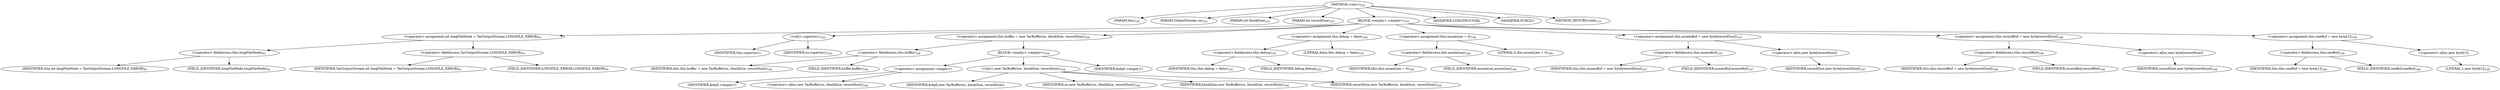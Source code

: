 digraph "&lt;init&gt;" {  
"164" [label = <(METHOD,&lt;init&gt;)<SUB>101</SUB>> ]
"8" [label = <(PARAM,this)<SUB>101</SUB>> ]
"165" [label = <(PARAM,OutputStream os)<SUB>101</SUB>> ]
"166" [label = <(PARAM,int blockSize)<SUB>101</SUB>> ]
"167" [label = <(PARAM,int recordSize)<SUB>101</SUB>> ]
"168" [label = <(BLOCK,&lt;empty&gt;,&lt;empty&gt;)<SUB>101</SUB>> ]
"169" [label = <(&lt;operator&gt;.assignment,int longFileMode = TarOutputStream.LONGFILE_ERROR)<SUB>91</SUB>> ]
"170" [label = <(&lt;operator&gt;.fieldAccess,this.longFileMode)<SUB>91</SUB>> ]
"171" [label = <(IDENTIFIER,this,int longFileMode = TarOutputStream.LONGFILE_ERROR)<SUB>91</SUB>> ]
"172" [label = <(FIELD_IDENTIFIER,longFileMode,longFileMode)<SUB>91</SUB>> ]
"173" [label = <(&lt;operator&gt;.fieldAccess,TarOutputStream.LONGFILE_ERROR)<SUB>91</SUB>> ]
"174" [label = <(IDENTIFIER,TarOutputStream,int longFileMode = TarOutputStream.LONGFILE_ERROR)<SUB>91</SUB>> ]
"175" [label = <(FIELD_IDENTIFIER,LONGFILE_ERROR,LONGFILE_ERROR)<SUB>91</SUB>> ]
"176" [label = <(&lt;init&gt;,super(os);)<SUB>102</SUB>> ]
"7" [label = <(IDENTIFIER,this,super(os);)> ]
"177" [label = <(IDENTIFIER,os,super(os);)<SUB>102</SUB>> ]
"178" [label = <(&lt;operator&gt;.assignment,this.buffer = new TarBuffer(os, blockSize, recordSize))<SUB>104</SUB>> ]
"179" [label = <(&lt;operator&gt;.fieldAccess,this.buffer)<SUB>104</SUB>> ]
"9" [label = <(IDENTIFIER,this,this.buffer = new TarBuffer(os, blockSize, recordSize))<SUB>104</SUB>> ]
"180" [label = <(FIELD_IDENTIFIER,buffer,buffer)<SUB>104</SUB>> ]
"181" [label = <(BLOCK,&lt;empty&gt;,&lt;empty&gt;)<SUB>104</SUB>> ]
"182" [label = <(&lt;operator&gt;.assignment,&lt;empty&gt;)> ]
"183" [label = <(IDENTIFIER,$obj0,&lt;empty&gt;)> ]
"184" [label = <(&lt;operator&gt;.alloc,new TarBuffer(os, blockSize, recordSize))<SUB>104</SUB>> ]
"185" [label = <(&lt;init&gt;,new TarBuffer(os, blockSize, recordSize))<SUB>104</SUB>> ]
"186" [label = <(IDENTIFIER,$obj0,new TarBuffer(os, blockSize, recordSize))> ]
"187" [label = <(IDENTIFIER,os,new TarBuffer(os, blockSize, recordSize))<SUB>104</SUB>> ]
"188" [label = <(IDENTIFIER,blockSize,new TarBuffer(os, blockSize, recordSize))<SUB>104</SUB>> ]
"189" [label = <(IDENTIFIER,recordSize,new TarBuffer(os, blockSize, recordSize))<SUB>104</SUB>> ]
"190" [label = <(IDENTIFIER,$obj0,&lt;empty&gt;)> ]
"191" [label = <(&lt;operator&gt;.assignment,this.debug = false)<SUB>105</SUB>> ]
"192" [label = <(&lt;operator&gt;.fieldAccess,this.debug)<SUB>105</SUB>> ]
"10" [label = <(IDENTIFIER,this,this.debug = false)<SUB>105</SUB>> ]
"193" [label = <(FIELD_IDENTIFIER,debug,debug)<SUB>105</SUB>> ]
"194" [label = <(LITERAL,false,this.debug = false)<SUB>105</SUB>> ]
"195" [label = <(&lt;operator&gt;.assignment,this.assemLen = 0)<SUB>106</SUB>> ]
"196" [label = <(&lt;operator&gt;.fieldAccess,this.assemLen)<SUB>106</SUB>> ]
"11" [label = <(IDENTIFIER,this,this.assemLen = 0)<SUB>106</SUB>> ]
"197" [label = <(FIELD_IDENTIFIER,assemLen,assemLen)<SUB>106</SUB>> ]
"198" [label = <(LITERAL,0,this.assemLen = 0)<SUB>106</SUB>> ]
"199" [label = <(&lt;operator&gt;.assignment,this.assemBuf = new byte[recordSize])<SUB>107</SUB>> ]
"200" [label = <(&lt;operator&gt;.fieldAccess,this.assemBuf)<SUB>107</SUB>> ]
"12" [label = <(IDENTIFIER,this,this.assemBuf = new byte[recordSize])<SUB>107</SUB>> ]
"201" [label = <(FIELD_IDENTIFIER,assemBuf,assemBuf)<SUB>107</SUB>> ]
"202" [label = <(&lt;operator&gt;.alloc,new byte[recordSize])> ]
"203" [label = <(IDENTIFIER,recordSize,new byte[recordSize])<SUB>107</SUB>> ]
"204" [label = <(&lt;operator&gt;.assignment,this.recordBuf = new byte[recordSize])<SUB>108</SUB>> ]
"205" [label = <(&lt;operator&gt;.fieldAccess,this.recordBuf)<SUB>108</SUB>> ]
"13" [label = <(IDENTIFIER,this,this.recordBuf = new byte[recordSize])<SUB>108</SUB>> ]
"206" [label = <(FIELD_IDENTIFIER,recordBuf,recordBuf)<SUB>108</SUB>> ]
"207" [label = <(&lt;operator&gt;.alloc,new byte[recordSize])> ]
"208" [label = <(IDENTIFIER,recordSize,new byte[recordSize])<SUB>108</SUB>> ]
"209" [label = <(&lt;operator&gt;.assignment,this.oneBuf = new byte[1])<SUB>109</SUB>> ]
"210" [label = <(&lt;operator&gt;.fieldAccess,this.oneBuf)<SUB>109</SUB>> ]
"14" [label = <(IDENTIFIER,this,this.oneBuf = new byte[1])<SUB>109</SUB>> ]
"211" [label = <(FIELD_IDENTIFIER,oneBuf,oneBuf)<SUB>109</SUB>> ]
"212" [label = <(&lt;operator&gt;.alloc,new byte[1])> ]
"213" [label = <(LITERAL,1,new byte[1])<SUB>109</SUB>> ]
"214" [label = <(MODIFIER,CONSTRUCTOR)> ]
"215" [label = <(MODIFIER,PUBLIC)> ]
"216" [label = <(METHOD_RETURN,void)<SUB>110</SUB>> ]
  "164" -> "8" 
  "164" -> "165" 
  "164" -> "166" 
  "164" -> "167" 
  "164" -> "168" 
  "164" -> "214" 
  "164" -> "215" 
  "164" -> "216" 
  "168" -> "169" 
  "168" -> "176" 
  "168" -> "178" 
  "168" -> "191" 
  "168" -> "195" 
  "168" -> "199" 
  "168" -> "204" 
  "168" -> "209" 
  "169" -> "170" 
  "169" -> "173" 
  "170" -> "171" 
  "170" -> "172" 
  "173" -> "174" 
  "173" -> "175" 
  "176" -> "7" 
  "176" -> "177" 
  "178" -> "179" 
  "178" -> "181" 
  "179" -> "9" 
  "179" -> "180" 
  "181" -> "182" 
  "181" -> "185" 
  "181" -> "190" 
  "182" -> "183" 
  "182" -> "184" 
  "185" -> "186" 
  "185" -> "187" 
  "185" -> "188" 
  "185" -> "189" 
  "191" -> "192" 
  "191" -> "194" 
  "192" -> "10" 
  "192" -> "193" 
  "195" -> "196" 
  "195" -> "198" 
  "196" -> "11" 
  "196" -> "197" 
  "199" -> "200" 
  "199" -> "202" 
  "200" -> "12" 
  "200" -> "201" 
  "202" -> "203" 
  "204" -> "205" 
  "204" -> "207" 
  "205" -> "13" 
  "205" -> "206" 
  "207" -> "208" 
  "209" -> "210" 
  "209" -> "212" 
  "210" -> "14" 
  "210" -> "211" 
  "212" -> "213" 
}
